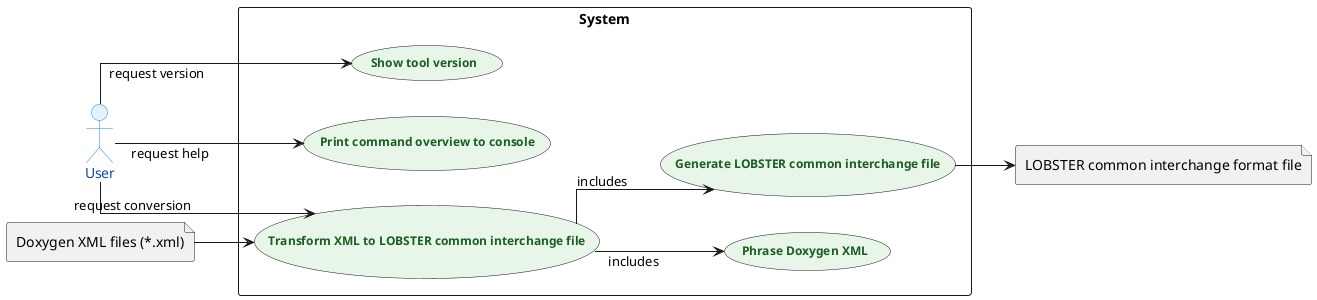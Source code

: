 @startuml use_cases

' Setting ''''''''''''''''''''''''''''''''''''''''''''''''''''''''''''''''''''''''''''''''''''''''''

left to right direction
skinparam linetype ortho

<style>
actor {
  BackgroundColor #E3F2FD
  LineColor #1E88E5
  FontColor #0D47A1
  FontWeight bold
}

usecase {
  BackgroundColor #E8F5E9
  BorderColor #388E3C
  FontColor #1B5E20
  RoundCorner 20
  FontSize 12
  FontStyle bold
}
</style>

' Components '''''''''''''''''''''''''''''''''''''''''''''''''''''''''''''''''''''''''''''''''''''''

actor "User" as user
file "Doxygen XML files (*.xml)" as doxygen_xml

rectangle "System" {
    usecase "Show tool version" as uc_version
    usecase "Print command overview to console" as uc_help
    usecase "Transform XML to LOBSTER common interchange file" as uc_transform
    usecase "Phrase Doxygen XML" as uc_parse_xml
    usecase "Generate LOBSTER common interchange file" as uc_output
}

file "LOBSTER common interchange format file" as lobster_file

' Flows ''''''''''''''''''''''''''''''''''''''''''''''''''''''''''''''''''''''''''''''''''''''''''''

user --> uc_help : request help 
user --> uc_version : request version 
user --> uc_transform : request conversion
doxygen_xml --> uc_transform
uc_transform --> uc_output : includes
uc_transform --> uc_parse_xml : includes
uc_output --> lobster_file 

@enduml